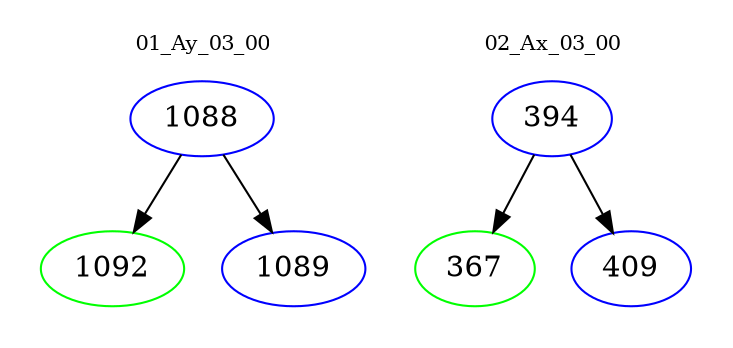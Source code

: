 digraph{
subgraph cluster_0 {
color = white
label = "01_Ay_03_00";
fontsize=10;
T0_1088 [label="1088", color="blue"]
T0_1088 -> T0_1092 [color="black"]
T0_1092 [label="1092", color="green"]
T0_1088 -> T0_1089 [color="black"]
T0_1089 [label="1089", color="blue"]
}
subgraph cluster_1 {
color = white
label = "02_Ax_03_00";
fontsize=10;
T1_394 [label="394", color="blue"]
T1_394 -> T1_367 [color="black"]
T1_367 [label="367", color="green"]
T1_394 -> T1_409 [color="black"]
T1_409 [label="409", color="blue"]
}
}
